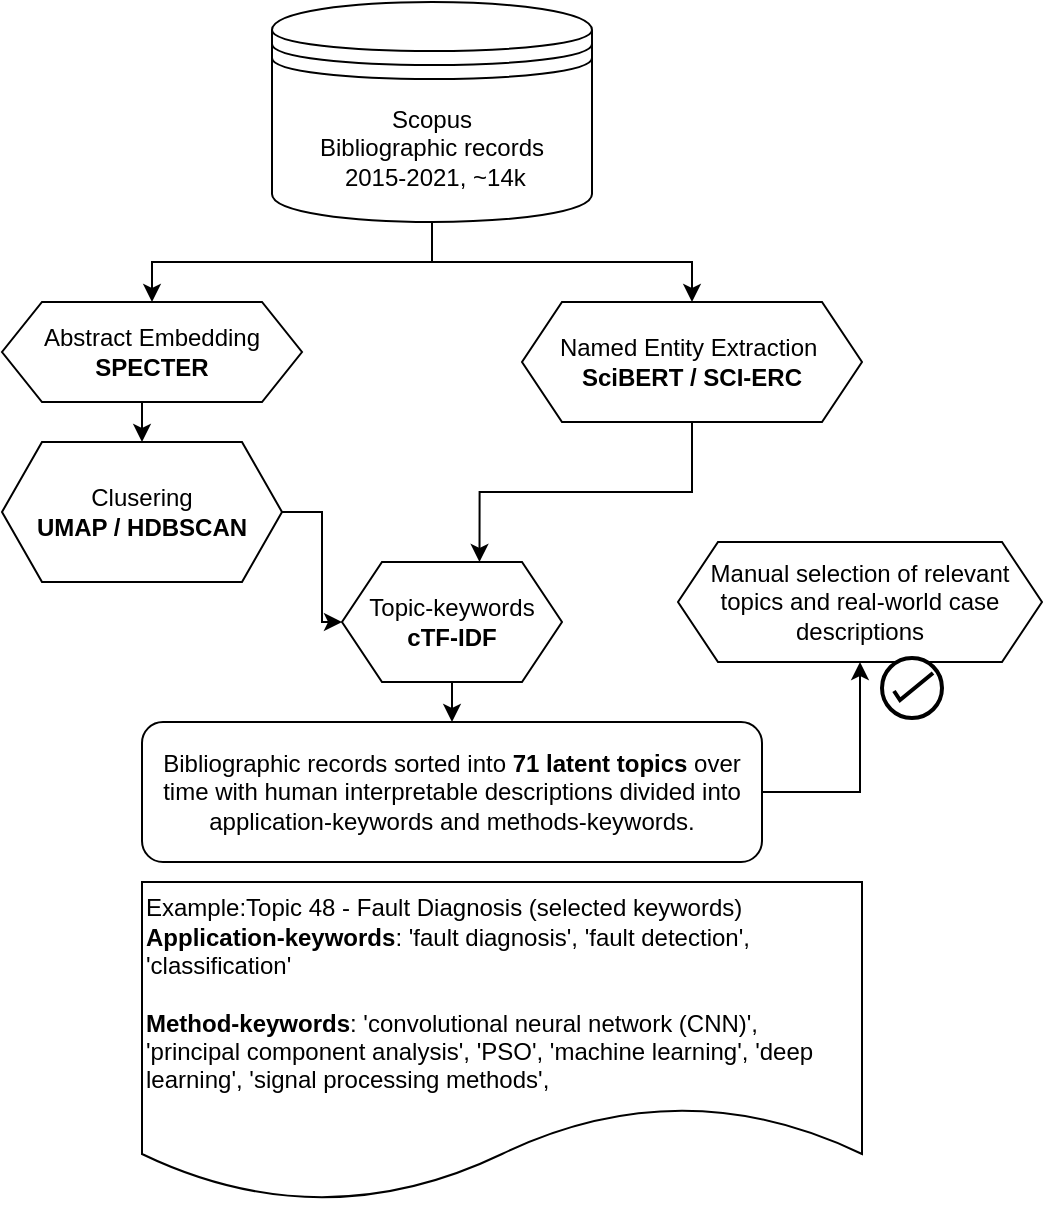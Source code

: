 <mxfile version="15.4.1" type="github">
  <diagram id="xmpSBvKa1lmOMdrvXbMN" name="Page-1">
    <mxGraphModel dx="1426" dy="889" grid="1" gridSize="10" guides="1" tooltips="1" connect="1" arrows="1" fold="1" page="1" pageScale="1" pageWidth="850" pageHeight="1100" math="0" shadow="0">
      <root>
        <mxCell id="0" />
        <mxCell id="1" parent="0" />
        <mxCell id="heHjXcSPuRc9zesgZTG5-9" style="edgeStyle=orthogonalEdgeStyle;rounded=0;orthogonalLoop=1;jettySize=auto;html=1;exitX=0.5;exitY=1;exitDx=0;exitDy=0;entryX=0.5;entryY=0;entryDx=0;entryDy=0;" edge="1" parent="1" source="heHjXcSPuRc9zesgZTG5-2" target="heHjXcSPuRc9zesgZTG5-4">
          <mxGeometry relative="1" as="geometry" />
        </mxCell>
        <mxCell id="heHjXcSPuRc9zesgZTG5-10" style="edgeStyle=orthogonalEdgeStyle;rounded=0;orthogonalLoop=1;jettySize=auto;html=1;exitX=0.5;exitY=1;exitDx=0;exitDy=0;" edge="1" parent="1" source="heHjXcSPuRc9zesgZTG5-2" target="heHjXcSPuRc9zesgZTG5-5">
          <mxGeometry relative="1" as="geometry" />
        </mxCell>
        <mxCell id="heHjXcSPuRc9zesgZTG5-2" value="Scopus&lt;br&gt;Bibliographic records&lt;br&gt;&amp;nbsp;2015-2021, ~14k" style="shape=datastore;whiteSpace=wrap;html=1;" vertex="1" parent="1">
          <mxGeometry x="155" y="60" width="160" height="110" as="geometry" />
        </mxCell>
        <mxCell id="heHjXcSPuRc9zesgZTG5-12" style="edgeStyle=orthogonalEdgeStyle;rounded=0;orthogonalLoop=1;jettySize=auto;html=1;exitX=0.5;exitY=1;exitDx=0;exitDy=0;entryX=0.5;entryY=0;entryDx=0;entryDy=0;" edge="1" parent="1" source="heHjXcSPuRc9zesgZTG5-4" target="heHjXcSPuRc9zesgZTG5-6">
          <mxGeometry relative="1" as="geometry" />
        </mxCell>
        <mxCell id="heHjXcSPuRc9zesgZTG5-4" value="Abstract Embedding&lt;br&gt;&lt;b&gt;SPECTER&lt;/b&gt;" style="shape=hexagon;perimeter=hexagonPerimeter2;whiteSpace=wrap;html=1;fixedSize=1;" vertex="1" parent="1">
          <mxGeometry x="20" y="210" width="150" height="50" as="geometry" />
        </mxCell>
        <mxCell id="heHjXcSPuRc9zesgZTG5-14" style="edgeStyle=orthogonalEdgeStyle;rounded=0;orthogonalLoop=1;jettySize=auto;html=1;exitX=0.5;exitY=1;exitDx=0;exitDy=0;entryX=0.625;entryY=0;entryDx=0;entryDy=0;" edge="1" parent="1" source="heHjXcSPuRc9zesgZTG5-5" target="heHjXcSPuRc9zesgZTG5-7">
          <mxGeometry relative="1" as="geometry" />
        </mxCell>
        <mxCell id="heHjXcSPuRc9zesgZTG5-5" value="Named Entity Extraction&amp;nbsp;&lt;br&gt;&lt;b&gt;SciBERT /&amp;nbsp;SCI-ERC&lt;/b&gt;" style="shape=hexagon;perimeter=hexagonPerimeter2;whiteSpace=wrap;html=1;fixedSize=1;" vertex="1" parent="1">
          <mxGeometry x="280" y="210" width="170" height="60" as="geometry" />
        </mxCell>
        <mxCell id="heHjXcSPuRc9zesgZTG5-15" style="edgeStyle=orthogonalEdgeStyle;rounded=0;orthogonalLoop=1;jettySize=auto;html=1;exitX=1;exitY=0.5;exitDx=0;exitDy=0;" edge="1" parent="1" source="heHjXcSPuRc9zesgZTG5-6" target="heHjXcSPuRc9zesgZTG5-7">
          <mxGeometry relative="1" as="geometry" />
        </mxCell>
        <mxCell id="heHjXcSPuRc9zesgZTG5-6" value="Clusering&lt;br&gt;&lt;b&gt;UMAP / HDBSCAN&lt;/b&gt;" style="shape=hexagon;perimeter=hexagonPerimeter2;whiteSpace=wrap;html=1;fixedSize=1;" vertex="1" parent="1">
          <mxGeometry x="20" y="280" width="140" height="70" as="geometry" />
        </mxCell>
        <mxCell id="heHjXcSPuRc9zesgZTG5-17" style="edgeStyle=orthogonalEdgeStyle;rounded=0;orthogonalLoop=1;jettySize=auto;html=1;exitX=0.5;exitY=1;exitDx=0;exitDy=0;entryX=0.5;entryY=0;entryDx=0;entryDy=0;" edge="1" parent="1" source="heHjXcSPuRc9zesgZTG5-7" target="heHjXcSPuRc9zesgZTG5-16">
          <mxGeometry relative="1" as="geometry" />
        </mxCell>
        <mxCell id="heHjXcSPuRc9zesgZTG5-7" value="Topic-keywords&lt;br&gt;&lt;b&gt;cTF-IDF&lt;/b&gt;" style="shape=hexagon;perimeter=hexagonPerimeter2;whiteSpace=wrap;html=1;fixedSize=1;" vertex="1" parent="1">
          <mxGeometry x="190" y="340" width="110" height="60" as="geometry" />
        </mxCell>
        <mxCell id="heHjXcSPuRc9zesgZTG5-22" style="edgeStyle=orthogonalEdgeStyle;rounded=0;orthogonalLoop=1;jettySize=auto;html=1;exitX=1;exitY=0.5;exitDx=0;exitDy=0;" edge="1" parent="1" source="heHjXcSPuRc9zesgZTG5-16" target="heHjXcSPuRc9zesgZTG5-19">
          <mxGeometry relative="1" as="geometry" />
        </mxCell>
        <mxCell id="heHjXcSPuRc9zesgZTG5-16" value="Bibliographic records sorted into&lt;b&gt; 71 latent topics&lt;/b&gt; over time with human interpretable descriptions divided into application-keywords and methods-keywords." style="rounded=1;whiteSpace=wrap;html=1;" vertex="1" parent="1">
          <mxGeometry x="90" y="420" width="310" height="70" as="geometry" />
        </mxCell>
        <mxCell id="heHjXcSPuRc9zesgZTG5-19" value="Manual selection of relevant topics and real-world case descriptions" style="shape=hexagon;perimeter=hexagonPerimeter2;whiteSpace=wrap;html=1;fixedSize=1;" vertex="1" parent="1">
          <mxGeometry x="358" y="330" width="182" height="60" as="geometry" />
        </mxCell>
        <mxCell id="heHjXcSPuRc9zesgZTG5-20" value="" style="html=1;verticalLabelPosition=bottom;align=center;labelBackgroundColor=#ffffff;verticalAlign=top;strokeWidth=2;strokeColor=#000000;shadow=0;dashed=0;shape=mxgraph.ios7.icons.select;" vertex="1" parent="1">
          <mxGeometry x="460" y="388" width="30" height="30" as="geometry" />
        </mxCell>
        <mxCell id="heHjXcSPuRc9zesgZTG5-38" value="Example:Topic 48 - Fault Diagnosis (selected keywords)&lt;br&gt;&lt;b&gt;Application-keywords&lt;/b&gt;:&amp;nbsp;&#39;fault diagnosis&#39;, &#39;fault detection&#39;, &#39;classification&#39;&lt;br&gt;&lt;br&gt;&lt;b&gt;Method-keywords&lt;/b&gt;: &#39;convolutional neural network (CNN)&#39;,&lt;br&gt;&#39;principal component analysis&#39;, &#39;PSO&#39;, &#39;machine learning&#39;, &#39;deep learning&#39;, &#39;signal processing methods&#39;,&amp;nbsp;" style="shape=document;whiteSpace=wrap;html=1;boundedLbl=1;strokeColor=#000000;align=left;" vertex="1" parent="1">
          <mxGeometry x="90" y="500" width="360" height="160" as="geometry" />
        </mxCell>
      </root>
    </mxGraphModel>
  </diagram>
</mxfile>
